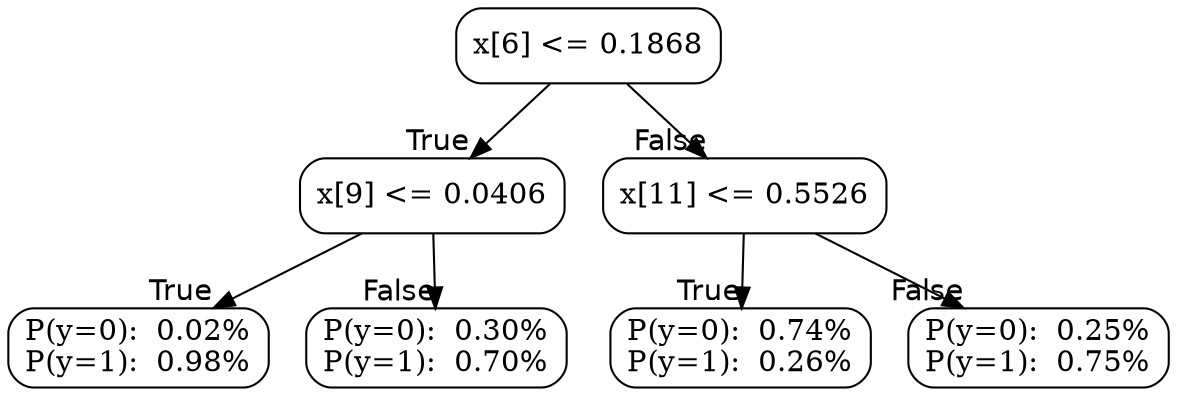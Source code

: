 digraph tree { 
 node [shape=box, style="rounded"] ; 
 edge [fontname=helvetica] ;
0 [label="x[6] <= 0.1868"];
1 [label="x[9] <= 0.0406"];
2 [label="P(y=0):  0.02%\nP(y=1):  0.98%"];
3 [label="P(y=0):  0.30%\nP(y=1):  0.70%"];
4 [label="x[11] <= 0.5526"];
5 [label="P(y=0):  0.74%\nP(y=1):  0.26%"];
6 [label="P(y=0):  0.25%\nP(y=1):  0.75%"];
0->1 [headlabel=True];
1->2 [headlabel=True];
1->3 [headlabel=False];
0->4 [headlabel=False];
4->5 [headlabel=True];
4->6 [headlabel=False];
}